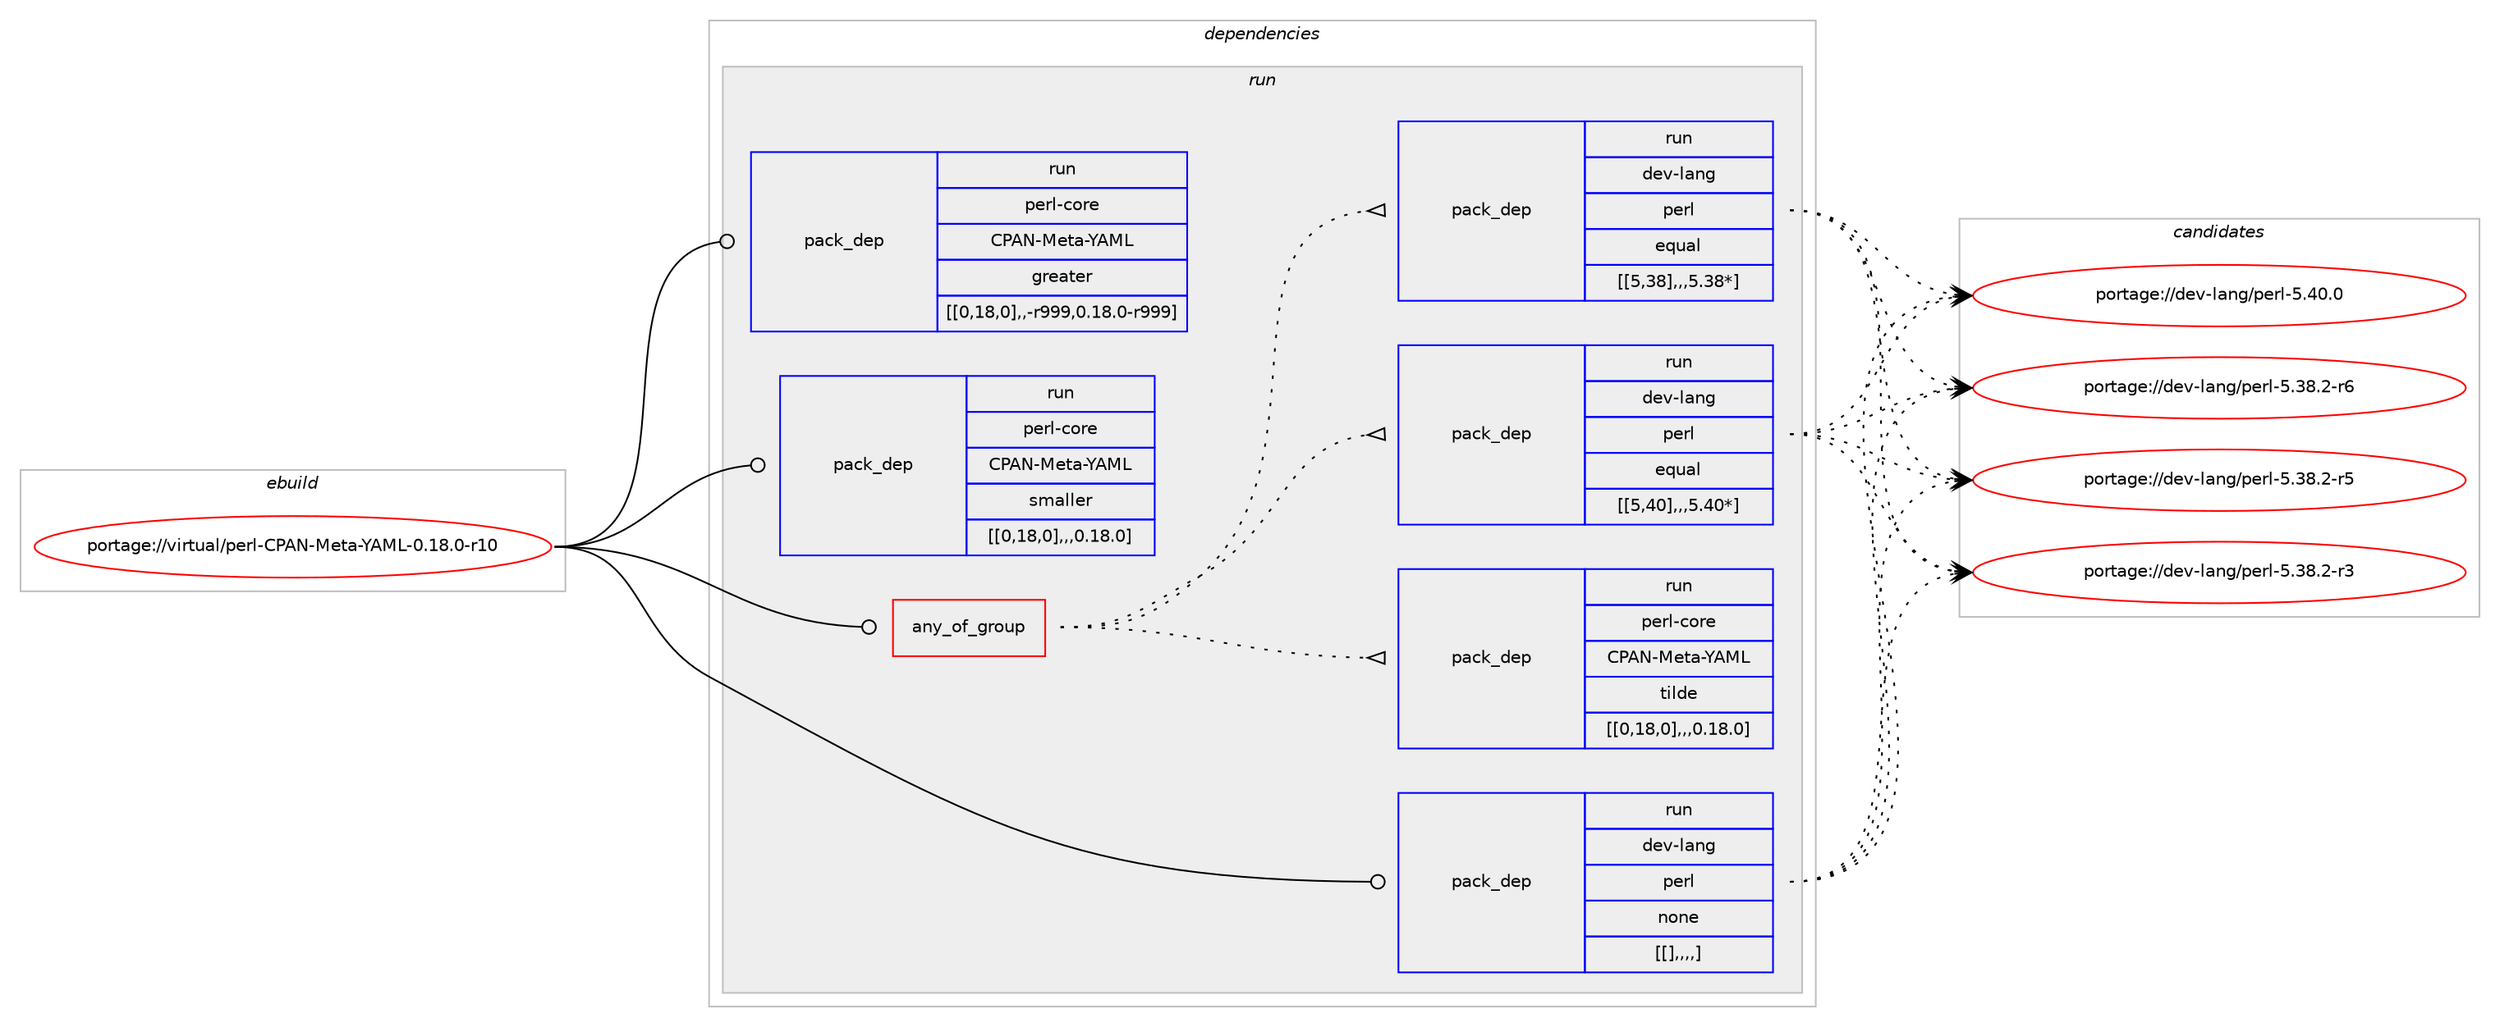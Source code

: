 digraph prolog {

# *************
# Graph options
# *************

newrank=true;
concentrate=true;
compound=true;
graph [rankdir=LR,fontname=Helvetica,fontsize=10,ranksep=1.5];#, ranksep=2.5, nodesep=0.2];
edge  [arrowhead=vee];
node  [fontname=Helvetica,fontsize=10];

# **********
# The ebuild
# **********

subgraph cluster_leftcol {
color=gray;
label=<<i>ebuild</i>>;
id [label="portage://virtual/perl-CPAN-Meta-YAML-0.18.0-r10", color=red, width=4, href="../virtual/perl-CPAN-Meta-YAML-0.18.0-r10.svg"];
}

# ****************
# The dependencies
# ****************

subgraph cluster_midcol {
color=gray;
label=<<i>dependencies</i>>;
subgraph cluster_compile {
fillcolor="#eeeeee";
style=filled;
label=<<i>compile</i>>;
}
subgraph cluster_compileandrun {
fillcolor="#eeeeee";
style=filled;
label=<<i>compile and run</i>>;
}
subgraph cluster_run {
fillcolor="#eeeeee";
style=filled;
label=<<i>run</i>>;
subgraph any65 {
dependency1931 [label=<<TABLE BORDER="0" CELLBORDER="1" CELLSPACING="0" CELLPADDING="4"><TR><TD CELLPADDING="10">any_of_group</TD></TR></TABLE>>, shape=none, color=red];subgraph pack1477 {
dependency1933 [label=<<TABLE BORDER="0" CELLBORDER="1" CELLSPACING="0" CELLPADDING="4" WIDTH="220"><TR><TD ROWSPAN="6" CELLPADDING="30">pack_dep</TD></TR><TR><TD WIDTH="110">run</TD></TR><TR><TD>dev-lang</TD></TR><TR><TD>perl</TD></TR><TR><TD>equal</TD></TR><TR><TD>[[5,40],,,5.40*]</TD></TR></TABLE>>, shape=none, color=blue];
}
dependency1931:e -> dependency1933:w [weight=20,style="dotted",arrowhead="oinv"];
subgraph pack1480 {
dependency1936 [label=<<TABLE BORDER="0" CELLBORDER="1" CELLSPACING="0" CELLPADDING="4" WIDTH="220"><TR><TD ROWSPAN="6" CELLPADDING="30">pack_dep</TD></TR><TR><TD WIDTH="110">run</TD></TR><TR><TD>dev-lang</TD></TR><TR><TD>perl</TD></TR><TR><TD>equal</TD></TR><TR><TD>[[5,38],,,5.38*]</TD></TR></TABLE>>, shape=none, color=blue];
}
dependency1931:e -> dependency1936:w [weight=20,style="dotted",arrowhead="oinv"];
subgraph pack1483 {
dependency1939 [label=<<TABLE BORDER="0" CELLBORDER="1" CELLSPACING="0" CELLPADDING="4" WIDTH="220"><TR><TD ROWSPAN="6" CELLPADDING="30">pack_dep</TD></TR><TR><TD WIDTH="110">run</TD></TR><TR><TD>perl-core</TD></TR><TR><TD>CPAN-Meta-YAML</TD></TR><TR><TD>tilde</TD></TR><TR><TD>[[0,18,0],,,0.18.0]</TD></TR></TABLE>>, shape=none, color=blue];
}
dependency1931:e -> dependency1939:w [weight=20,style="dotted",arrowhead="oinv"];
}
id:e -> dependency1931:w [weight=20,style="solid",arrowhead="odot"];
subgraph pack1488 {
dependency1945 [label=<<TABLE BORDER="0" CELLBORDER="1" CELLSPACING="0" CELLPADDING="4" WIDTH="220"><TR><TD ROWSPAN="6" CELLPADDING="30">pack_dep</TD></TR><TR><TD WIDTH="110">run</TD></TR><TR><TD>dev-lang</TD></TR><TR><TD>perl</TD></TR><TR><TD>none</TD></TR><TR><TD>[[],,,,]</TD></TR></TABLE>>, shape=none, color=blue];
}
id:e -> dependency1945:w [weight=20,style="solid",arrowhead="odot"];
subgraph pack1490 {
dependency1947 [label=<<TABLE BORDER="0" CELLBORDER="1" CELLSPACING="0" CELLPADDING="4" WIDTH="220"><TR><TD ROWSPAN="6" CELLPADDING="30">pack_dep</TD></TR><TR><TD WIDTH="110">run</TD></TR><TR><TD>perl-core</TD></TR><TR><TD>CPAN-Meta-YAML</TD></TR><TR><TD>greater</TD></TR><TR><TD>[[0,18,0],,-r999,0.18.0-r999]</TD></TR></TABLE>>, shape=none, color=blue];
}
id:e -> dependency1947:w [weight=20,style="solid",arrowhead="odot"];
subgraph pack1492 {
dependency1948 [label=<<TABLE BORDER="0" CELLBORDER="1" CELLSPACING="0" CELLPADDING="4" WIDTH="220"><TR><TD ROWSPAN="6" CELLPADDING="30">pack_dep</TD></TR><TR><TD WIDTH="110">run</TD></TR><TR><TD>perl-core</TD></TR><TR><TD>CPAN-Meta-YAML</TD></TR><TR><TD>smaller</TD></TR><TR><TD>[[0,18,0],,,0.18.0]</TD></TR></TABLE>>, shape=none, color=blue];
}
id:e -> dependency1948:w [weight=20,style="solid",arrowhead="odot"];
}
}

# **************
# The candidates
# **************

subgraph cluster_choices {
rank=same;
color=gray;
label=<<i>candidates</i>>;

subgraph choice1471 {
color=black;
nodesep=1;
choice10010111845108971101034711210111410845534652484648 [label="portage://dev-lang/perl-5.40.0", color=red, width=4,href="../dev-lang/perl-5.40.0.svg"];
choice100101118451089711010347112101114108455346515646504511454 [label="portage://dev-lang/perl-5.38.2-r6", color=red, width=4,href="../dev-lang/perl-5.38.2-r6.svg"];
choice100101118451089711010347112101114108455346515646504511453 [label="portage://dev-lang/perl-5.38.2-r5", color=red, width=4,href="../dev-lang/perl-5.38.2-r5.svg"];
choice100101118451089711010347112101114108455346515646504511451 [label="portage://dev-lang/perl-5.38.2-r3", color=red, width=4,href="../dev-lang/perl-5.38.2-r3.svg"];
dependency1933:e -> choice10010111845108971101034711210111410845534652484648:w [style=dotted,weight="100"];
dependency1933:e -> choice100101118451089711010347112101114108455346515646504511454:w [style=dotted,weight="100"];
dependency1933:e -> choice100101118451089711010347112101114108455346515646504511453:w [style=dotted,weight="100"];
dependency1933:e -> choice100101118451089711010347112101114108455346515646504511451:w [style=dotted,weight="100"];
}
subgraph choice1477 {
color=black;
nodesep=1;
choice10010111845108971101034711210111410845534652484648 [label="portage://dev-lang/perl-5.40.0", color=red, width=4,href="../dev-lang/perl-5.40.0.svg"];
choice100101118451089711010347112101114108455346515646504511454 [label="portage://dev-lang/perl-5.38.2-r6", color=red, width=4,href="../dev-lang/perl-5.38.2-r6.svg"];
choice100101118451089711010347112101114108455346515646504511453 [label="portage://dev-lang/perl-5.38.2-r5", color=red, width=4,href="../dev-lang/perl-5.38.2-r5.svg"];
choice100101118451089711010347112101114108455346515646504511451 [label="portage://dev-lang/perl-5.38.2-r3", color=red, width=4,href="../dev-lang/perl-5.38.2-r3.svg"];
dependency1936:e -> choice10010111845108971101034711210111410845534652484648:w [style=dotted,weight="100"];
dependency1936:e -> choice100101118451089711010347112101114108455346515646504511454:w [style=dotted,weight="100"];
dependency1936:e -> choice100101118451089711010347112101114108455346515646504511453:w [style=dotted,weight="100"];
dependency1936:e -> choice100101118451089711010347112101114108455346515646504511451:w [style=dotted,weight="100"];
}
subgraph choice1482 {
color=black;
nodesep=1;
}
subgraph choice1483 {
color=black;
nodesep=1;
choice10010111845108971101034711210111410845534652484648 [label="portage://dev-lang/perl-5.40.0", color=red, width=4,href="../dev-lang/perl-5.40.0.svg"];
choice100101118451089711010347112101114108455346515646504511454 [label="portage://dev-lang/perl-5.38.2-r6", color=red, width=4,href="../dev-lang/perl-5.38.2-r6.svg"];
choice100101118451089711010347112101114108455346515646504511453 [label="portage://dev-lang/perl-5.38.2-r5", color=red, width=4,href="../dev-lang/perl-5.38.2-r5.svg"];
choice100101118451089711010347112101114108455346515646504511451 [label="portage://dev-lang/perl-5.38.2-r3", color=red, width=4,href="../dev-lang/perl-5.38.2-r3.svg"];
dependency1945:e -> choice10010111845108971101034711210111410845534652484648:w [style=dotted,weight="100"];
dependency1945:e -> choice100101118451089711010347112101114108455346515646504511454:w [style=dotted,weight="100"];
dependency1945:e -> choice100101118451089711010347112101114108455346515646504511453:w [style=dotted,weight="100"];
dependency1945:e -> choice100101118451089711010347112101114108455346515646504511451:w [style=dotted,weight="100"];
}
subgraph choice1491 {
color=black;
nodesep=1;
}
subgraph choice1492 {
color=black;
nodesep=1;
}
}

}
